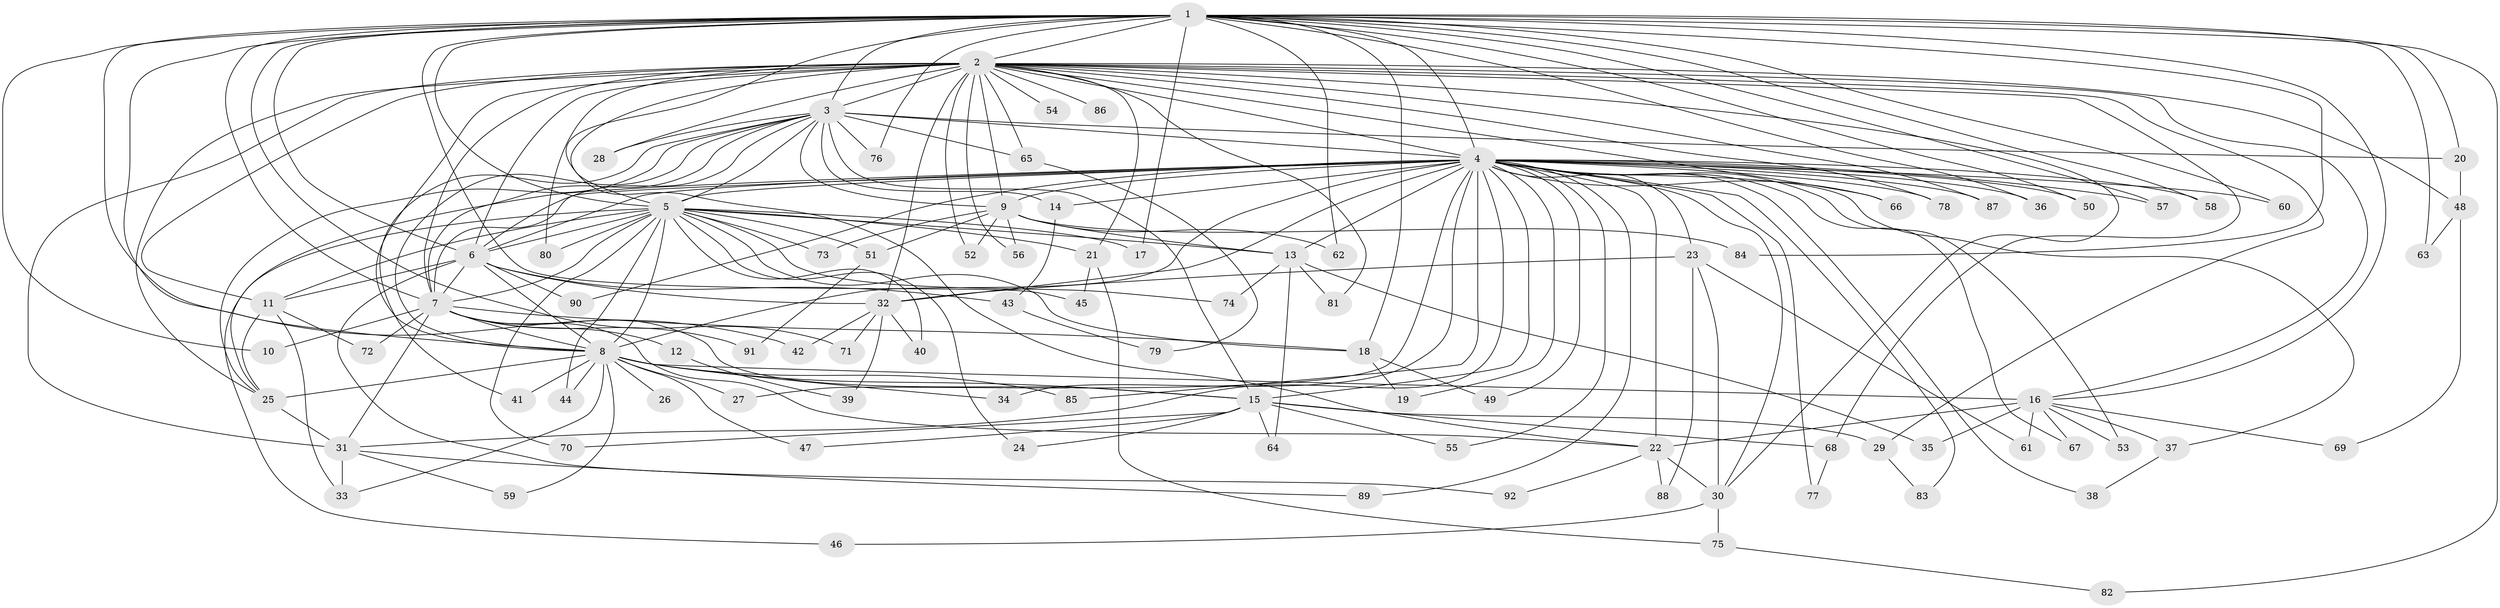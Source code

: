 // original degree distribution, {28: 0.007751937984496124, 18: 0.007751937984496124, 20: 0.015503875968992248, 37: 0.007751937984496124, 26: 0.007751937984496124, 17: 0.007751937984496124, 19: 0.007751937984496124, 29: 0.007751937984496124, 23: 0.007751937984496124, 4: 0.08527131782945736, 2: 0.5968992248062015, 5: 0.023255813953488372, 3: 0.16279069767441862, 7: 0.007751937984496124, 9: 0.015503875968992248, 8: 0.015503875968992248, 6: 0.015503875968992248}
// Generated by graph-tools (version 1.1) at 2025/49/03/04/25 22:49:25]
// undirected, 92 vertices, 210 edges
graph export_dot {
  node [color=gray90,style=filled];
  1;
  2;
  3;
  4;
  5;
  6;
  7;
  8;
  9;
  10;
  11;
  12;
  13;
  14;
  15;
  16;
  17;
  18;
  19;
  20;
  21;
  22;
  23;
  24;
  25;
  26;
  27;
  28;
  29;
  30;
  31;
  32;
  33;
  34;
  35;
  36;
  37;
  38;
  39;
  40;
  41;
  42;
  43;
  44;
  45;
  46;
  47;
  48;
  49;
  50;
  51;
  52;
  53;
  54;
  55;
  56;
  57;
  58;
  59;
  60;
  61;
  62;
  63;
  64;
  65;
  66;
  67;
  68;
  69;
  70;
  71;
  72;
  73;
  74;
  75;
  76;
  77;
  78;
  79;
  80;
  81;
  82;
  83;
  84;
  85;
  86;
  87;
  88;
  89;
  90;
  91;
  92;
  1 -- 2 [weight=2.0];
  1 -- 3 [weight=2.0];
  1 -- 4 [weight=3.0];
  1 -- 5 [weight=2.0];
  1 -- 6 [weight=1.0];
  1 -- 7 [weight=1.0];
  1 -- 8 [weight=1.0];
  1 -- 10 [weight=1.0];
  1 -- 16 [weight=1.0];
  1 -- 17 [weight=1.0];
  1 -- 18 [weight=1.0];
  1 -- 20 [weight=1.0];
  1 -- 22 [weight=1.0];
  1 -- 36 [weight=1.0];
  1 -- 42 [weight=1.0];
  1 -- 45 [weight=1.0];
  1 -- 50 [weight=1.0];
  1 -- 57 [weight=1.0];
  1 -- 58 [weight=1.0];
  1 -- 60 [weight=1.0];
  1 -- 62 [weight=1.0];
  1 -- 63 [weight=1.0];
  1 -- 71 [weight=1.0];
  1 -- 76 [weight=1.0];
  1 -- 82 [weight=1.0];
  1 -- 84 [weight=1.0];
  2 -- 3 [weight=2.0];
  2 -- 4 [weight=4.0];
  2 -- 5 [weight=2.0];
  2 -- 6 [weight=3.0];
  2 -- 7 [weight=2.0];
  2 -- 8 [weight=2.0];
  2 -- 9 [weight=1.0];
  2 -- 11 [weight=1.0];
  2 -- 16 [weight=1.0];
  2 -- 21 [weight=1.0];
  2 -- 25 [weight=1.0];
  2 -- 28 [weight=3.0];
  2 -- 29 [weight=1.0];
  2 -- 30 [weight=1.0];
  2 -- 31 [weight=2.0];
  2 -- 32 [weight=1.0];
  2 -- 48 [weight=1.0];
  2 -- 52 [weight=1.0];
  2 -- 54 [weight=2.0];
  2 -- 56 [weight=1.0];
  2 -- 65 [weight=1.0];
  2 -- 66 [weight=1.0];
  2 -- 68 [weight=1.0];
  2 -- 78 [weight=1.0];
  2 -- 80 [weight=1.0];
  2 -- 81 [weight=1.0];
  2 -- 86 [weight=2.0];
  2 -- 87 [weight=1.0];
  3 -- 4 [weight=2.0];
  3 -- 5 [weight=2.0];
  3 -- 6 [weight=1.0];
  3 -- 7 [weight=1.0];
  3 -- 8 [weight=1.0];
  3 -- 9 [weight=1.0];
  3 -- 14 [weight=1.0];
  3 -- 15 [weight=1.0];
  3 -- 20 [weight=1.0];
  3 -- 25 [weight=1.0];
  3 -- 28 [weight=1.0];
  3 -- 41 [weight=1.0];
  3 -- 65 [weight=1.0];
  3 -- 76 [weight=1.0];
  4 -- 5 [weight=2.0];
  4 -- 6 [weight=2.0];
  4 -- 7 [weight=3.0];
  4 -- 8 [weight=2.0];
  4 -- 9 [weight=1.0];
  4 -- 13 [weight=1.0];
  4 -- 14 [weight=1.0];
  4 -- 15 [weight=1.0];
  4 -- 19 [weight=1.0];
  4 -- 22 [weight=2.0];
  4 -- 23 [weight=3.0];
  4 -- 25 [weight=1.0];
  4 -- 27 [weight=1.0];
  4 -- 30 [weight=1.0];
  4 -- 31 [weight=1.0];
  4 -- 32 [weight=1.0];
  4 -- 34 [weight=1.0];
  4 -- 36 [weight=1.0];
  4 -- 37 [weight=1.0];
  4 -- 38 [weight=1.0];
  4 -- 49 [weight=1.0];
  4 -- 50 [weight=1.0];
  4 -- 53 [weight=1.0];
  4 -- 55 [weight=1.0];
  4 -- 57 [weight=1.0];
  4 -- 58 [weight=1.0];
  4 -- 60 [weight=1.0];
  4 -- 66 [weight=1.0];
  4 -- 67 [weight=1.0];
  4 -- 77 [weight=1.0];
  4 -- 78 [weight=1.0];
  4 -- 83 [weight=1.0];
  4 -- 85 [weight=1.0];
  4 -- 87 [weight=1.0];
  4 -- 89 [weight=1.0];
  4 -- 90 [weight=1.0];
  5 -- 6 [weight=2.0];
  5 -- 7 [weight=1.0];
  5 -- 8 [weight=1.0];
  5 -- 11 [weight=1.0];
  5 -- 13 [weight=1.0];
  5 -- 17 [weight=1.0];
  5 -- 18 [weight=1.0];
  5 -- 21 [weight=1.0];
  5 -- 24 [weight=1.0];
  5 -- 40 [weight=1.0];
  5 -- 44 [weight=1.0];
  5 -- 46 [weight=1.0];
  5 -- 51 [weight=1.0];
  5 -- 70 [weight=1.0];
  5 -- 73 [weight=1.0];
  5 -- 74 [weight=1.0];
  5 -- 80 [weight=1.0];
  6 -- 7 [weight=1.0];
  6 -- 8 [weight=2.0];
  6 -- 11 [weight=1.0];
  6 -- 32 [weight=1.0];
  6 -- 43 [weight=1.0];
  6 -- 90 [weight=1.0];
  6 -- 92 [weight=1.0];
  7 -- 8 [weight=1.0];
  7 -- 10 [weight=1.0];
  7 -- 12 [weight=1.0];
  7 -- 15 [weight=1.0];
  7 -- 18 [weight=1.0];
  7 -- 22 [weight=1.0];
  7 -- 31 [weight=1.0];
  7 -- 72 [weight=1.0];
  7 -- 91 [weight=1.0];
  8 -- 15 [weight=1.0];
  8 -- 16 [weight=1.0];
  8 -- 25 [weight=1.0];
  8 -- 26 [weight=1.0];
  8 -- 27 [weight=1.0];
  8 -- 33 [weight=1.0];
  8 -- 34 [weight=1.0];
  8 -- 41 [weight=1.0];
  8 -- 44 [weight=1.0];
  8 -- 47 [weight=1.0];
  8 -- 59 [weight=1.0];
  8 -- 85 [weight=1.0];
  9 -- 13 [weight=1.0];
  9 -- 51 [weight=1.0];
  9 -- 52 [weight=1.0];
  9 -- 56 [weight=1.0];
  9 -- 62 [weight=1.0];
  9 -- 73 [weight=1.0];
  9 -- 84 [weight=1.0];
  11 -- 25 [weight=1.0];
  11 -- 33 [weight=1.0];
  11 -- 72 [weight=1.0];
  12 -- 39 [weight=1.0];
  13 -- 35 [weight=1.0];
  13 -- 64 [weight=1.0];
  13 -- 74 [weight=1.0];
  13 -- 81 [weight=1.0];
  14 -- 43 [weight=1.0];
  15 -- 24 [weight=1.0];
  15 -- 29 [weight=1.0];
  15 -- 47 [weight=1.0];
  15 -- 55 [weight=1.0];
  15 -- 64 [weight=1.0];
  15 -- 68 [weight=1.0];
  15 -- 70 [weight=1.0];
  16 -- 22 [weight=1.0];
  16 -- 35 [weight=1.0];
  16 -- 37 [weight=1.0];
  16 -- 53 [weight=1.0];
  16 -- 61 [weight=1.0];
  16 -- 67 [weight=1.0];
  16 -- 69 [weight=1.0];
  18 -- 19 [weight=1.0];
  18 -- 49 [weight=1.0];
  20 -- 48 [weight=1.0];
  21 -- 45 [weight=1.0];
  21 -- 75 [weight=1.0];
  22 -- 30 [weight=1.0];
  22 -- 88 [weight=1.0];
  22 -- 92 [weight=1.0];
  23 -- 30 [weight=1.0];
  23 -- 32 [weight=1.0];
  23 -- 61 [weight=1.0];
  23 -- 88 [weight=1.0];
  25 -- 31 [weight=4.0];
  29 -- 83 [weight=1.0];
  30 -- 46 [weight=1.0];
  30 -- 75 [weight=1.0];
  31 -- 33 [weight=1.0];
  31 -- 59 [weight=1.0];
  31 -- 89 [weight=1.0];
  32 -- 39 [weight=1.0];
  32 -- 40 [weight=1.0];
  32 -- 42 [weight=1.0];
  32 -- 71 [weight=1.0];
  37 -- 38 [weight=1.0];
  43 -- 79 [weight=1.0];
  48 -- 63 [weight=1.0];
  48 -- 69 [weight=1.0];
  51 -- 91 [weight=1.0];
  65 -- 79 [weight=1.0];
  68 -- 77 [weight=1.0];
  75 -- 82 [weight=1.0];
}
